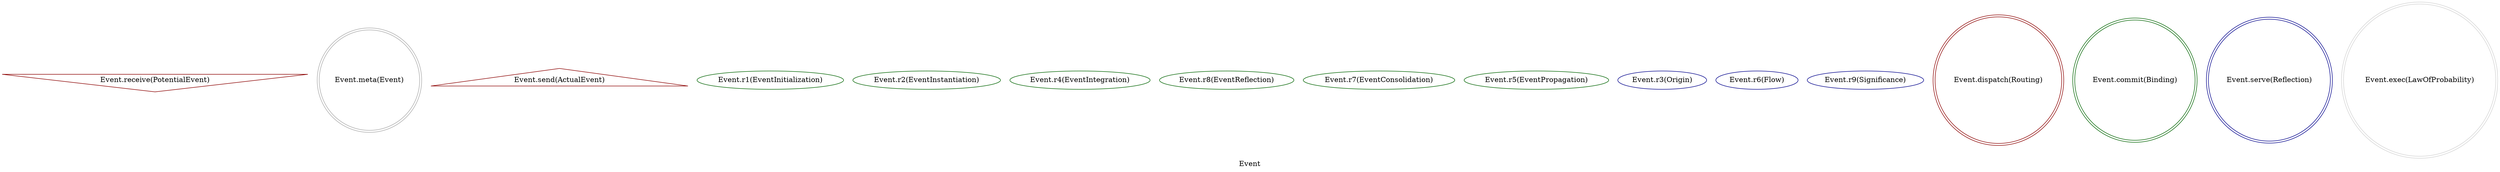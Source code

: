 strict digraph EventFactor {
    label = "Event";
    comment = "The quantum forge of possibility. A chaotic, creative reactor that generates, refines, and weighs potential events—transforming raw stochastic noise into a coherent probability wave that seeds reality.";
    
    a [label = "Event.receive(PotentialEvent)";comment = "{{description}}";shape = invtriangle;color = darkred;];
    0 [label = "Event.meta(Event)";comment = "{{description}}";shape = doublecircle;color = darkgray;];
    b [label = "Event.send(ActualEvent)";comment = "{{description}}";shape = triangle;color = darkred;];
    1 [label = "Event.r1(EventInitialization)";comment = "{{description}}";color = darkgreen;];
    2 [label = "Event.r2(EventInstantiation)";comment = "{{description}}";color = darkgreen;];
    4 [label = "Event.r4(EventIntegration)";comment = "{{description}}";color = darkgreen;];
    8 [label = "Event.r8(EventReflection)";comment = "{{description}}";color = darkgreen;];
    7 [label = "Event.r7(EventConsolidation)";comment = "{{description}}";color = darkgreen;];
    5 [label = "Event.r5(EventPropagation)";comment = "{{description}}";color = darkgreen;];
    3 [label = "Event.r3(Origin)";comment = "{{description}}";color = darkblue;];
    6 [label = "Event.r6(Flow)";comment = "{{description}}";color = darkblue;];
    9 [label = "Event.r9(Significance)";comment = "{{description}}";color = darkblue;];
    c [label = "Event.dispatch(Routing)";comment = "{{description}}";shape = doublecircle;color = darkred;];
    d [label = "Event.commit(Binding)";comment = "{{description}}";shape = doublecircle;color = darkgreen;];
    e [label = "Event.serve(Reflection)";comment = "{{description}}";shape = doublecircle;color = darkblue;];
    f [label = "Event.exec(LawOfProbability)";comment = "{{description}}";shape = doublecircle;color = lightgray;];
}
